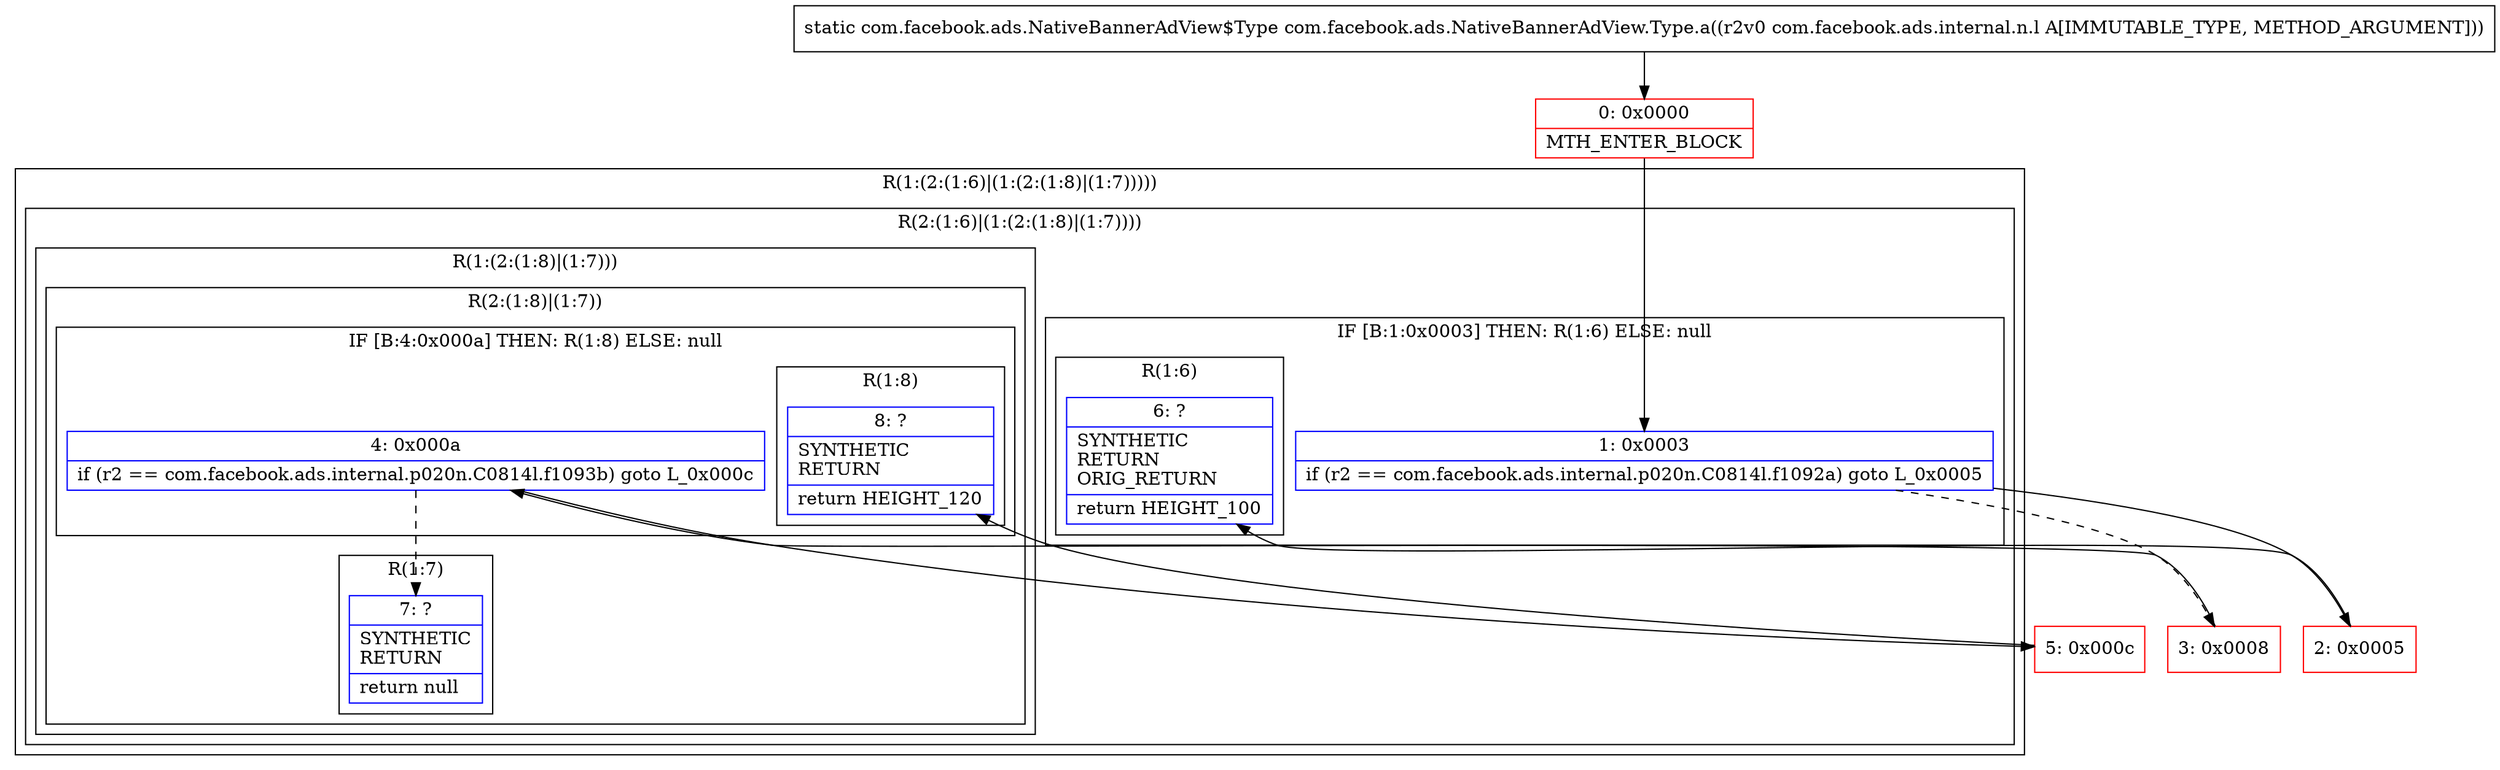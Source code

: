 digraph "CFG forcom.facebook.ads.NativeBannerAdView.Type.a(Lcom\/facebook\/ads\/internal\/n\/l;)Lcom\/facebook\/ads\/NativeBannerAdView$Type;" {
subgraph cluster_Region_1686796033 {
label = "R(1:(2:(1:6)|(1:(2:(1:8)|(1:7)))))";
node [shape=record,color=blue];
subgraph cluster_Region_1705252057 {
label = "R(2:(1:6)|(1:(2:(1:8)|(1:7))))";
node [shape=record,color=blue];
subgraph cluster_IfRegion_1513331738 {
label = "IF [B:1:0x0003] THEN: R(1:6) ELSE: null";
node [shape=record,color=blue];
Node_1 [shape=record,label="{1\:\ 0x0003|if (r2 == com.facebook.ads.internal.p020n.C0814l.f1092a) goto L_0x0005\l}"];
subgraph cluster_Region_922493277 {
label = "R(1:6)";
node [shape=record,color=blue];
Node_6 [shape=record,label="{6\:\ ?|SYNTHETIC\lRETURN\lORIG_RETURN\l|return HEIGHT_100\l}"];
}
}
subgraph cluster_Region_24738556 {
label = "R(1:(2:(1:8)|(1:7)))";
node [shape=record,color=blue];
subgraph cluster_Region_1153344726 {
label = "R(2:(1:8)|(1:7))";
node [shape=record,color=blue];
subgraph cluster_IfRegion_36381463 {
label = "IF [B:4:0x000a] THEN: R(1:8) ELSE: null";
node [shape=record,color=blue];
Node_4 [shape=record,label="{4\:\ 0x000a|if (r2 == com.facebook.ads.internal.p020n.C0814l.f1093b) goto L_0x000c\l}"];
subgraph cluster_Region_1435110598 {
label = "R(1:8)";
node [shape=record,color=blue];
Node_8 [shape=record,label="{8\:\ ?|SYNTHETIC\lRETURN\l|return HEIGHT_120\l}"];
}
}
subgraph cluster_Region_535699985 {
label = "R(1:7)";
node [shape=record,color=blue];
Node_7 [shape=record,label="{7\:\ ?|SYNTHETIC\lRETURN\l|return null\l}"];
}
}
}
}
}
Node_0 [shape=record,color=red,label="{0\:\ 0x0000|MTH_ENTER_BLOCK\l}"];
Node_2 [shape=record,color=red,label="{2\:\ 0x0005}"];
Node_3 [shape=record,color=red,label="{3\:\ 0x0008}"];
Node_5 [shape=record,color=red,label="{5\:\ 0x000c}"];
MethodNode[shape=record,label="{static com.facebook.ads.NativeBannerAdView$Type com.facebook.ads.NativeBannerAdView.Type.a((r2v0 com.facebook.ads.internal.n.l A[IMMUTABLE_TYPE, METHOD_ARGUMENT])) }"];
MethodNode -> Node_0;
Node_1 -> Node_2;
Node_1 -> Node_3[style=dashed];
Node_4 -> Node_5;
Node_4 -> Node_7[style=dashed];
Node_0 -> Node_1;
Node_2 -> Node_6;
Node_3 -> Node_4;
Node_5 -> Node_8;
}

